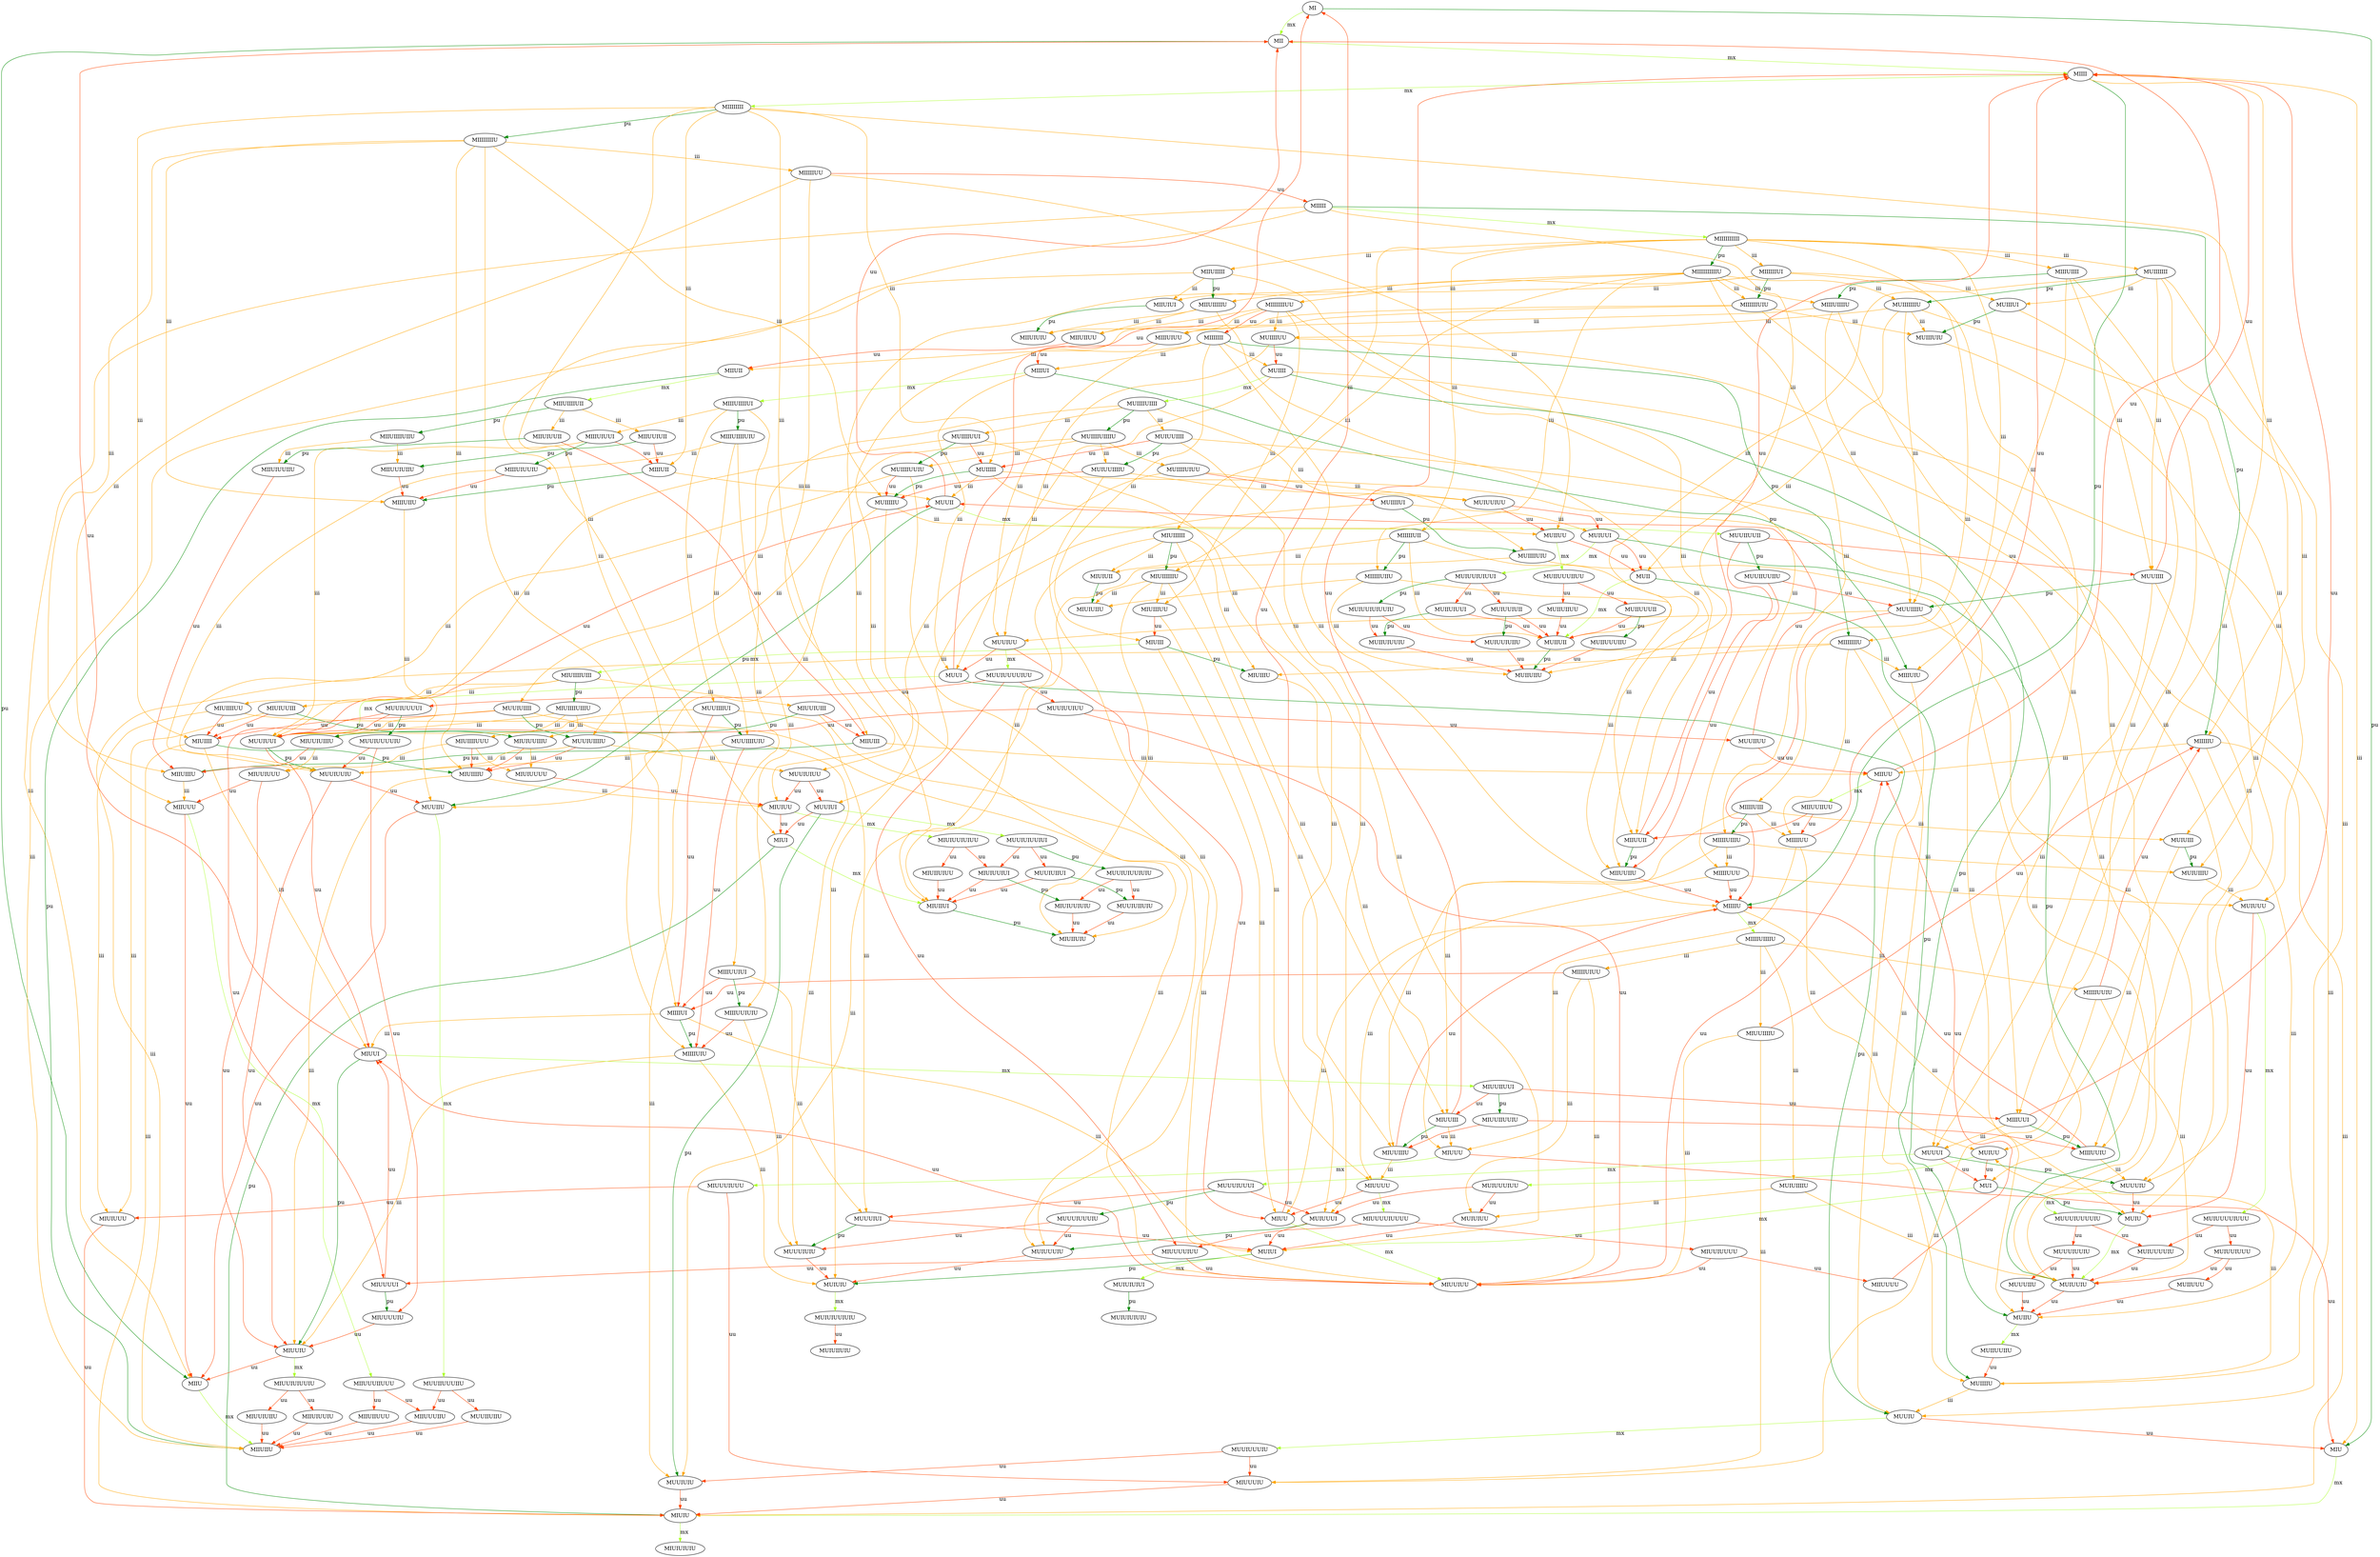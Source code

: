 digraph G {
	MI -> MII [label = mx,  color = greenyellow, labelfontcolor = greenyellow];
	MI -> MIU [label = pu,  color = green4,      labelfontcolor = green4];
	MII -> MIIII [label = mx,  color = greenyellow, labelfontcolor = greenyellow];
	MII -> MIIU [label = pu,  color = green4,      labelfontcolor = green4];
	MIIII -> MIIIIIIII [label = mx,  color = greenyellow, labelfontcolor = greenyellow];
	MIIII -> MIIIIU [label = pu,  color = green4,      labelfontcolor = green4];
	MIIII -> MIU [label = iii, color = orange,      labelfontcolor = orange];
	MIIII -> MUI [label = iii, color = orange,      labelfontcolor = orange];
	MIIIII -> MIIIIIIIIII [label = mx,  color = greenyellow, labelfontcolor = greenyellow];
	MIIIII -> MIIIIIU [label = pu,  color = green4,      labelfontcolor = green4];
	MIIIII -> MIIU [label = iii, color = orange,      labelfontcolor = orange];
	MIIIII -> MIUI [label = iii, color = orange,      labelfontcolor = orange];
	MIIIII -> MUII [label = iii, color = orange,      labelfontcolor = orange];
	MIIIIIII -> MIIIIIIIU [label = pu,  color = green4,      labelfontcolor = green4];
	MIIIIIII -> MIIIIU [label = iii, color = orange,      labelfontcolor = orange];
	MIIIIIII -> MIIIUI [label = iii, color = orange,      labelfontcolor = orange];
	MIIIIIII -> MIIUII [label = iii, color = orange,      labelfontcolor = orange];
	MIIIIIII -> MIUIII [label = iii, color = orange,      labelfontcolor = orange];
	MIIIIIII -> MUIIII [label = iii, color = orange,      labelfontcolor = orange];
	MIIIIIIII -> MIIIIIIIIU [label = pu,  color = green4,      labelfontcolor = green4];
	MIIIIIIII -> MIIIIIU [label = iii, color = orange,      labelfontcolor = orange];
	MIIIIIIII -> MIIIIUI [label = iii, color = orange,      labelfontcolor = orange];
	MIIIIIIII -> MIIIUII [label = iii, color = orange,      labelfontcolor = orange];
	MIIIIIIII -> MIIUIII [label = iii, color = orange,      labelfontcolor = orange];
	MIIIIIIII -> MIUIIII [label = iii, color = orange,      labelfontcolor = orange];
	MIIIIIIII -> MUIIIII [label = iii, color = orange,      labelfontcolor = orange];
	MIIIIIIIIII -> MIIIIIIIIIIU [label = pu,  color = green4,      labelfontcolor = green4];
	MIIIIIIIIII -> MIIIIIIIU [label = iii, color = orange,      labelfontcolor = orange];
	MIIIIIIIIII -> MIIIIIIUI [label = iii, color = orange,      labelfontcolor = orange];
	MIIIIIIIIII -> MIIIIIUII [label = iii, color = orange,      labelfontcolor = orange];
	MIIIIIIIIII -> MIIIIUIII [label = iii, color = orange,      labelfontcolor = orange];
	MIIIIIIIIII -> MIIIUIIII [label = iii, color = orange,      labelfontcolor = orange];
	MIIIIIIIIII -> MIIUIIIII [label = iii, color = orange,      labelfontcolor = orange];
	MIIIIIIIIII -> MIUIIIIII [label = iii, color = orange,      labelfontcolor = orange];
	MIIIIIIIIII -> MUIIIIIII [label = iii, color = orange,      labelfontcolor = orange];
	MIIIIIIIIIIU -> MIIIIIIIUU [label = iii, color = orange,      labelfontcolor = orange];
	MIIIIIIIIIIU -> MIIIIIIUIU [label = iii, color = orange,      labelfontcolor = orange];
	MIIIIIIIIIIU -> MIIIIIUIIU [label = iii, color = orange,      labelfontcolor = orange];
	MIIIIIIIIIIU -> MIIIIUIIIU [label = iii, color = orange,      labelfontcolor = orange];
	MIIIIIIIIIIU -> MIIIUIIIIU [label = iii, color = orange,      labelfontcolor = orange];
	MIIIIIIIIIIU -> MIIUIIIIIU [label = iii, color = orange,      labelfontcolor = orange];
	MIIIIIIIIIIU -> MIUIIIIIIU [label = iii, color = orange,      labelfontcolor = orange];
	MIIIIIIIIIIU -> MUIIIIIIIU [label = iii, color = orange,      labelfontcolor = orange];
	MIIIIIIIIU -> MIIIIIUU [label = iii, color = orange,      labelfontcolor = orange];
	MIIIIIIIIU -> MIIIIUIU [label = iii, color = orange,      labelfontcolor = orange];
	MIIIIIIIIU -> MIIIUIIU [label = iii, color = orange,      labelfontcolor = orange];
	MIIIIIIIIU -> MIIUIIIU [label = iii, color = orange,      labelfontcolor = orange];
	MIIIIIIIIU -> MIUIIIIU [label = iii, color = orange,      labelfontcolor = orange];
	MIIIIIIIIU -> MUIIIIIU [label = iii, color = orange,      labelfontcolor = orange];
	MIIIIIIIU -> MIIIIUU [label = iii, color = orange,      labelfontcolor = orange];
	MIIIIIIIU -> MIIIUIU [label = iii, color = orange,      labelfontcolor = orange];
	MIIIIIIIU -> MIIUIIU [label = iii, color = orange,      labelfontcolor = orange];
	MIIIIIIIU -> MIUIIIU [label = iii, color = orange,      labelfontcolor = orange];
	MIIIIIIIU -> MUIIIIU [label = iii, color = orange,      labelfontcolor = orange];
	MIIIIIIIUU -> MIIIIIII [label = uu,  color = orangered,   labelfontcolor = orangered];
	MIIIIIIIUU -> MIIIIUUU [label = iii, color = orange,      labelfontcolor = orange];
	MIIIIIIIUU -> MIIIUIUU [label = iii, color = orange,      labelfontcolor = orange];
	MIIIIIIIUU -> MIIUIIUU [label = iii, color = orange,      labelfontcolor = orange];
	MIIIIIIIUU -> MIUIIIUU [label = iii, color = orange,      labelfontcolor = orange];
	MIIIIIIIUU -> MUIIIIUU [label = iii, color = orange,      labelfontcolor = orange];
	MIIIIIIUI -> MIIIIIIUIU [label = pu,  color = green4,      labelfontcolor = green4];
	MIIIIIIUI -> MIIIUUI [label = iii, color = orange,      labelfontcolor = orange];
	MIIIIIIUI -> MIIUIUI [label = iii, color = orange,      labelfontcolor = orange];
	MIIIIIIUI -> MIUIIUI [label = iii, color = orange,      labelfontcolor = orange];
	MIIIIIIUI -> MUIIIUI [label = iii, color = orange,      labelfontcolor = orange];
	MIIIIIIUIU -> MIIIUUIU [label = iii, color = orange,      labelfontcolor = orange];
	MIIIIIIUIU -> MIIUIUIU [label = iii, color = orange,      labelfontcolor = orange];
	MIIIIIIUIU -> MIUIIUIU [label = iii, color = orange,      labelfontcolor = orange];
	MIIIIIIUIU -> MUIIIUIU [label = iii, color = orange,      labelfontcolor = orange];
	MIIIIIU -> MIIUU [label = iii, color = orange,      labelfontcolor = orange];
	MIIIIIU -> MIUIU [label = iii, color = orange,      labelfontcolor = orange];
	MIIIIIU -> MUIIU [label = iii, color = orange,      labelfontcolor = orange];
	MIIIIIUII -> MIIIIIUIIU [label = pu,  color = green4,      labelfontcolor = green4];
	MIIIIIUII -> MIIUUII [label = iii, color = orange,      labelfontcolor = orange];
	MIIIIIUII -> MIUIUII [label = iii, color = orange,      labelfontcolor = orange];
	MIIIIIUII -> MUIIUII [label = iii, color = orange,      labelfontcolor = orange];
	MIIIIIUIIU -> MIIUUIIU [label = iii, color = orange,      labelfontcolor = orange];
	MIIIIIUIIU -> MIUIUIIU [label = iii, color = orange,      labelfontcolor = orange];
	MIIIIIUIIU -> MUIIUIIU [label = iii, color = orange,      labelfontcolor = orange];
	MIIIIIUU -> MIIIII [label = uu,  color = orangered,   labelfontcolor = orangered];
	MIIIIIUU -> MIIUUU [label = iii, color = orange,      labelfontcolor = orange];
	MIIIIIUU -> MIUIUU [label = iii, color = orange,      labelfontcolor = orange];
	MIIIIIUU -> MUIIUU [label = iii, color = orange,      labelfontcolor = orange];
	MIIIIU -> MIIIIUIIIIU [label = mx,  color = greenyellow, labelfontcolor = greenyellow];
	MIIIIU -> MIUU [label = iii, color = orange,      labelfontcolor = orange];
	MIIIIU -> MUIU [label = iii, color = orange,      labelfontcolor = orange];
	MIIIIUI -> MIIIIUIU [label = pu,  color = green4,      labelfontcolor = green4];
	MIIIIUI -> MIUUI [label = iii, color = orange,      labelfontcolor = orange];
	MIIIIUI -> MUIUI [label = iii, color = orange,      labelfontcolor = orange];
	MIIIIUIII -> MIIIIUIIIU [label = pu,  color = green4,      labelfontcolor = green4];
	MIIIIUIII -> MIIIIUU [label = iii, color = orange,      labelfontcolor = orange];
	MIIIIUIII -> MIUUIII [label = iii, color = orange,      labelfontcolor = orange];
	MIIIIUIII -> MUIUIII [label = iii, color = orange,      labelfontcolor = orange];
	MIIIIUIIIIU -> MIIIIUIUU [label = iii, color = orange,      labelfontcolor = orange];
	MIIIIUIIIIU -> MIIIIUUIU [label = iii, color = orange,      labelfontcolor = orange];
	MIIIIUIIIIU -> MIUUIIIIU [label = iii, color = orange,      labelfontcolor = orange];
	MIIIIUIIIIU -> MUIUIIIIU [label = iii, color = orange,      labelfontcolor = orange];
	MIIIIUIIIU -> MIIIIUUU [label = iii, color = orange,      labelfontcolor = orange];
	MIIIIUIIIU -> MIUUIIIU [label = iii, color = orange,      labelfontcolor = orange];
	MIIIIUIIIU -> MUIUIIIU [label = iii, color = orange,      labelfontcolor = orange];
	MIIIIUIU -> MIUUIU [label = iii, color = orange,      labelfontcolor = orange];
	MIIIIUIU -> MUIUIU [label = iii, color = orange,      labelfontcolor = orange];
	MIIIIUIUU -> MIIIIUI [label = uu,  color = orangered,   labelfontcolor = orangered];
	MIIIIUIUU -> MIUUIUU [label = iii, color = orange,      labelfontcolor = orange];
	MIIIIUIUU -> MUIUIUU [label = iii, color = orange,      labelfontcolor = orange];
	MIIIIUU -> MIIII [label = uu,  color = orangered,   labelfontcolor = orangered];
	MIIIIUU -> MIUUU [label = iii, color = orange,      labelfontcolor = orange];
	MIIIIUU -> MUIUU [label = iii, color = orange,      labelfontcolor = orange];
	MIIIIUUIU -> MIIIIIU [label = uu,  color = orangered,   labelfontcolor = orangered];
	MIIIIUUIU -> MIUUUIU [label = iii, color = orange,      labelfontcolor = orange];
	MIIIIUUIU -> MUIUUIU [label = iii, color = orange,      labelfontcolor = orange];
	MIIIIUUU -> MIIIIU [label = uu,  color = orangered,   labelfontcolor = orangered];
	MIIIIUUU -> MIUUUU [label = iii, color = orange,      labelfontcolor = orange];
	MIIIIUUU -> MUIUUU [label = iii, color = orange,      labelfontcolor = orange];
	MIIIUI -> MIIIUIIIIUI [label = mx,  color = greenyellow, labelfontcolor = greenyellow];
	MIIIUI -> MIIIUIU [label = pu,  color = green4,      labelfontcolor = green4];
	MIIIUI -> MUUI [label = iii, color = orange,      labelfontcolor = orange];
	MIIIUII -> MIIIUIIU [label = pu,  color = green4,      labelfontcolor = green4];
	MIIIUII -> MUUII [label = iii, color = orange,      labelfontcolor = orange];
	MIIIUIIII -> MIIIUIIIIU [label = pu,  color = green4,      labelfontcolor = green4];
	MIIIUIIII -> MIIIUIU [label = iii, color = orange,      labelfontcolor = orange];
	MIIIUIIII -> MIIIUUI [label = iii, color = orange,      labelfontcolor = orange];
	MIIIUIIII -> MUUIIII [label = iii, color = orange,      labelfontcolor = orange];
	MIIIUIIIIU -> MIIIUIUU [label = iii, color = orange,      labelfontcolor = orange];
	MIIIUIIIIU -> MIIIUUIU [label = iii, color = orange,      labelfontcolor = orange];
	MIIIUIIIIU -> MUUIIIIU [label = iii, color = orange,      labelfontcolor = orange];
	MIIIUIIIIUI -> MIIIUIIIIUIU [label = pu,  color = green4,      labelfontcolor = green4];
	MIIIUIIIIUI -> MIIIUIUUI [label = iii, color = orange,      labelfontcolor = orange];
	MIIIUIIIIUI -> MIIIUUIUI [label = iii, color = orange,      labelfontcolor = orange];
	MIIIUIIIIUI -> MUUIIIIUI [label = iii, color = orange,      labelfontcolor = orange];
	MIIIUIIIIUIU -> MIIIUIUUIU [label = iii, color = orange,      labelfontcolor = orange];
	MIIIUIIIIUIU -> MIIIUUIUIU [label = iii, color = orange,      labelfontcolor = orange];
	MIIIUIIIIUIU -> MUUIIIIUIU [label = iii, color = orange,      labelfontcolor = orange];
	MIIIUIIU -> MUUIIU [label = iii, color = orange,      labelfontcolor = orange];
	MIIIUIU -> MUUIU [label = iii, color = orange,      labelfontcolor = orange];
	MIIIUIUU -> MIIIUI [label = uu,  color = orangered,   labelfontcolor = orangered];
	MIIIUIUU -> MUUIUU [label = iii, color = orange,      labelfontcolor = orange];
	MIIIUIUUI -> MIIIUII [label = uu,  color = orangered,   labelfontcolor = orangered];
	MIIIUIUUI -> MIIIUIUUIU [label = pu,  color = green4,      labelfontcolor = green4];
	MIIIUIUUI -> MUUIUUI [label = iii, color = orange,      labelfontcolor = orange];
	MIIIUIUUIU -> MIIIUIIU [label = uu,  color = orangered,   labelfontcolor = orangered];
	MIIIUIUUIU -> MUUIUUIU [label = iii, color = orange,      labelfontcolor = orange];
	MIIIUUI -> MIIII [label = uu,  color = orangered,   labelfontcolor = orangered];
	MIIIUUI -> MIIIUUIU [label = pu,  color = green4,      labelfontcolor = green4];
	MIIIUUI -> MUUUI [label = iii, color = orange,      labelfontcolor = orange];
	MIIIUUIU -> MIIIIU [label = uu,  color = orangered,   labelfontcolor = orangered];
	MIIIUUIU -> MUUUIU [label = iii, color = orange,      labelfontcolor = orange];
	MIIIUUIUI -> MIIIIUI [label = uu,  color = orangered,   labelfontcolor = orangered];
	MIIIUUIUI -> MIIIUUIUIU [label = pu,  color = green4,      labelfontcolor = green4];
	MIIIUUIUI -> MUUUIUI [label = iii, color = orange,      labelfontcolor = orange];
	MIIIUUIUIU -> MIIIIUIU [label = uu,  color = orangered,   labelfontcolor = orangered];
	MIIIUUIUIU -> MUUUIUIU [label = iii, color = orange,      labelfontcolor = orange];
	MIIU -> MIIUIIU [label = mx,  color = greenyellow, labelfontcolor = greenyellow];
	MIIUII -> MIIUIIIIUII [label = mx,  color = greenyellow, labelfontcolor = greenyellow];
	MIIUII -> MIIUIIU [label = pu,  color = green4,      labelfontcolor = green4];
	MIIUIII -> MIIUIIIU [label = pu,  color = green4,      labelfontcolor = green4];
	MIIUIII -> MIIUU [label = iii, color = orange,      labelfontcolor = orange];
	MIIUIIIII -> MIIUIIIIIU [label = pu,  color = green4,      labelfontcolor = green4];
	MIIUIIIII -> MIIUIIU [label = iii, color = orange,      labelfontcolor = orange];
	MIIUIIIII -> MIIUIUI [label = iii, color = orange,      labelfontcolor = orange];
	MIIUIIIII -> MIIUUII [label = iii, color = orange,      labelfontcolor = orange];
	MIIUIIIIIU -> MIIUIIUU [label = iii, color = orange,      labelfontcolor = orange];
	MIIUIIIIIU -> MIIUIUIU [label = iii, color = orange,      labelfontcolor = orange];
	MIIUIIIIIU -> MIIUUIIU [label = iii, color = orange,      labelfontcolor = orange];
	MIIUIIIIUII -> MIIUIIIIUIIU [label = pu,  color = green4,      labelfontcolor = green4];
	MIIUIIIIUII -> MIIUIUUII [label = iii, color = orange,      labelfontcolor = orange];
	MIIUIIIIUII -> MIIUUIUII [label = iii, color = orange,      labelfontcolor = orange];
	MIIUIIIIUIIU -> MIIUIUUIIU [label = iii, color = orange,      labelfontcolor = orange];
	MIIUIIIIUIIU -> MIIUUIUIIU [label = iii, color = orange,      labelfontcolor = orange];
	MIIUIIIU -> MIIUUU [label = iii, color = orange,      labelfontcolor = orange];
	MIIUIIUU -> MIIUII [label = uu,  color = orangered,   labelfontcolor = orangered];
	MIIUIIUUU -> MIIUIIU [label = uu,  color = orangered,   labelfontcolor = orangered];
	MIIUIUI -> MIIUIUIU [label = pu,  color = green4,      labelfontcolor = green4];
	MIIUIUUII -> MIIUIII [label = uu,  color = orangered,   labelfontcolor = orangered];
	MIIUIUUII -> MIIUIUUIIU [label = pu,  color = green4,      labelfontcolor = green4];
	MIIUIUUIIU -> MIIUIIIU [label = uu,  color = orangered,   labelfontcolor = orangered];
	MIIUIUUIU -> MIIUIIU [label = uu,  color = orangered,   labelfontcolor = orangered];
	MIIUU -> MII [label = uu,  color = orangered,   labelfontcolor = orangered];
	MIIUU -> MIIUUIIUU [label = mx,  color = greenyellow, labelfontcolor = greenyellow];
	MIIUUII -> MIIII [label = uu,  color = orangered,   labelfontcolor = orangered];
	MIIUUII -> MIIUUIIU [label = pu,  color = green4,      labelfontcolor = green4];
	MIIUUIIU -> MIIIIU [label = uu,  color = orangered,   labelfontcolor = orangered];
	MIIUUIIUU -> MIIIIUU [label = uu,  color = orangered,   labelfontcolor = orangered];
	MIIUUIIUU -> MIIUUII [label = uu,  color = orangered,   labelfontcolor = orangered];
	MIIUUIUII -> MIIIUII [label = uu,  color = orangered,   labelfontcolor = orangered];
	MIIUUIUII -> MIIUUIUIIU [label = pu,  color = green4,      labelfontcolor = green4];
	MIIUUIUIIU -> MIIIUIIU [label = uu,  color = orangered,   labelfontcolor = orangered];
	MIIUUU -> MIIU [label = uu,  color = orangered,   labelfontcolor = orangered];
	MIIUUU -> MIIUUUIIUUU [label = mx,  color = greenyellow, labelfontcolor = greenyellow];
	MIIUUUIIU -> MIIUIIU [label = uu,  color = orangered,   labelfontcolor = orangered];
	MIIUUUIIUUU -> MIIUIIUUU [label = uu,  color = orangered,   labelfontcolor = orangered];
	MIIUUUIIUUU -> MIIUUUIIU [label = uu,  color = orangered,   labelfontcolor = orangered];
	MIIUUUU -> MIIUU [label = uu,  color = orangered,   labelfontcolor = orangered];
	MIU -> MIUIU [label = mx,  color = greenyellow, labelfontcolor = greenyellow];
	MIUI -> MIUIIUI [label = mx,  color = greenyellow, labelfontcolor = greenyellow];
	MIUI -> MIUIU [label = pu,  color = green4,      labelfontcolor = green4];
	MIUIII -> MIUIIIIUIII [label = mx,  color = greenyellow, labelfontcolor = greenyellow];
	MIUIII -> MIUIIIU [label = pu,  color = green4,      labelfontcolor = green4];
	MIUIII -> MIUU [label = iii, color = orange,      labelfontcolor = orange];
	MIUIIII -> MIUIIIIU [label = pu,  color = green4,      labelfontcolor = green4];
	MIUIIII -> MIUIU [label = iii, color = orange,      labelfontcolor = orange];
	MIUIIII -> MIUUI [label = iii, color = orange,      labelfontcolor = orange];
	MIUIIIIII -> MIUIIIIIIU [label = pu,  color = green4,      labelfontcolor = green4];
	MIUIIIIII -> MIUIIIU [label = iii, color = orange,      labelfontcolor = orange];
	MIUIIIIII -> MIUIIUI [label = iii, color = orange,      labelfontcolor = orange];
	MIUIIIIII -> MIUIUII [label = iii, color = orange,      labelfontcolor = orange];
	MIUIIIIII -> MIUUIII [label = iii, color = orange,      labelfontcolor = orange];
	MIUIIIIIIU -> MIUIIIUU [label = iii, color = orange,      labelfontcolor = orange];
	MIUIIIIIIU -> MIUIIUIU [label = iii, color = orange,      labelfontcolor = orange];
	MIUIIIIIIU -> MIUIUIIU [label = iii, color = orange,      labelfontcolor = orange];
	MIUIIIIIIU -> MIUUIIIU [label = iii, color = orange,      labelfontcolor = orange];
	MIUIIIIU -> MIUIUU [label = iii, color = orange,      labelfontcolor = orange];
	MIUIIIIU -> MIUUIU [label = iii, color = orange,      labelfontcolor = orange];
	MIUIIIIUIII -> MIUIIIIUIIIU [label = pu,  color = green4,      labelfontcolor = green4];
	MIUIIIIUIII -> MIUIIIIUU [label = iii, color = orange,      labelfontcolor = orange];
	MIUIIIIUIII -> MIUIUUIII [label = iii, color = orange,      labelfontcolor = orange];
	MIUIIIIUIII -> MIUUIUIII [label = iii, color = orange,      labelfontcolor = orange];
	MIUIIIIUIIIU -> MIUIIIIUUU [label = iii, color = orange,      labelfontcolor = orange];
	MIUIIIIUIIIU -> MIUIUUIIIU [label = iii, color = orange,      labelfontcolor = orange];
	MIUIIIIUIIIU -> MIUUIUIIIU [label = iii, color = orange,      labelfontcolor = orange];
	MIUIIIIUU -> MIUIIII [label = uu,  color = orangered,   labelfontcolor = orangered];
	MIUIIIIUU -> MIUIUUU [label = iii, color = orange,      labelfontcolor = orange];
	MIUIIIIUU -> MIUUIUU [label = iii, color = orange,      labelfontcolor = orange];
	MIUIIIIUUU -> MIUIIIIU [label = uu,  color = orangered,   labelfontcolor = orangered];
	MIUIIIIUUU -> MIUIUUUU [label = iii, color = orange,      labelfontcolor = orange];
	MIUIIIIUUU -> MIUUIUUU [label = iii, color = orange,      labelfontcolor = orange];
	MIUIIIU -> MIUUU [label = iii, color = orange,      labelfontcolor = orange];
	MIUIIIUU -> MIUIII [label = uu,  color = orangered,   labelfontcolor = orangered];
	MIUIIIUU -> MIUUUU [label = iii, color = orange,      labelfontcolor = orange];
	MIUIIUI -> MIUIIUIU [label = pu,  color = green4,      labelfontcolor = green4];
	MIUIIUIUU -> MIUIIUI [label = uu,  color = orangered,   labelfontcolor = orangered];
	MIUIU -> MIUIUIUIU [label = mx,  color = greenyellow, labelfontcolor = greenyellow];
	MIUIUII -> MIUIUIIU [label = pu,  color = green4,      labelfontcolor = green4];
	MIUIUU -> MIUI [label = uu,  color = orangered,   labelfontcolor = orangered];
	MIUIUU -> MIUIUUIUIUU [label = mx,  color = greenyellow, labelfontcolor = greenyellow];
	MIUIUUIII -> MIUIIII [label = uu,  color = orangered,   labelfontcolor = orangered];
	MIUIUUIII -> MIUIUUIIIU [label = pu,  color = green4,      labelfontcolor = green4];
	MIUIUUIII -> MIUIUUU [label = iii, color = orange,      labelfontcolor = orange];
	MIUIUUIIIU -> MIUIIIIU [label = uu,  color = orangered,   labelfontcolor = orangered];
	MIUIUUIIIU -> MIUIUUUU [label = iii, color = orange,      labelfontcolor = orange];
	MIUIUUIUI -> MIUIIUI [label = uu,  color = orangered,   labelfontcolor = orangered];
	MIUIUUIUI -> MIUIUUIUIU [label = pu,  color = green4,      labelfontcolor = green4];
	MIUIUUIUIU -> MIUIIUIU [label = uu,  color = orangered,   labelfontcolor = orangered];
	MIUIUUIUIUU -> MIUIIUIUU [label = uu,  color = orangered,   labelfontcolor = orangered];
	MIUIUUIUIUU -> MIUIUUIUI [label = uu,  color = orangered,   labelfontcolor = orangered];
	MIUIUUU -> MIUIU [label = uu,  color = orangered,   labelfontcolor = orangered];
	MIUIUUUU -> MIUIUU [label = uu,  color = orangered,   labelfontcolor = orangered];
	MIUU -> MI [label = uu,  color = orangered,   labelfontcolor = orangered];
	MIUU -> MIUUIUU [label = mx,  color = greenyellow, labelfontcolor = greenyellow];
	MIUUI -> MII [label = uu,  color = orangered,   labelfontcolor = orangered];
	MIUUI -> MIUUIIUUI [label = mx,  color = greenyellow, labelfontcolor = greenyellow];
	MIUUI -> MIUUIU [label = pu,  color = green4,      labelfontcolor = green4];
	MIUUIII -> MIIII [label = uu,  color = orangered,   labelfontcolor = orangered];
	MIUUIII -> MIUUIIIU [label = pu,  color = green4,      labelfontcolor = green4];
	MIUUIII -> MIUUU [label = iii, color = orange,      labelfontcolor = orange];
	MIUUIIIIU -> MIIIIIU [label = uu,  color = orangered,   labelfontcolor = orangered];
	MIUUIIIIU -> MIUUIUU [label = iii, color = orange,      labelfontcolor = orange];
	MIUUIIIIU -> MIUUUIU [label = iii, color = orange,      labelfontcolor = orange];
	MIUUIIIU -> MIIIIU [label = uu,  color = orangered,   labelfontcolor = orangered];
	MIUUIIIU -> MIUUUU [label = iii, color = orange,      labelfontcolor = orange];
	MIUUIIUUI -> MIIIUUI [label = uu,  color = orangered,   labelfontcolor = orangered];
	MIUUIIUUI -> MIUUIII [label = uu,  color = orangered,   labelfontcolor = orangered];
	MIUUIIUUI -> MIUUIIUUIU [label = pu,  color = green4,      labelfontcolor = green4];
	MIUUIIUUIU -> MIIIUUIU [label = uu,  color = orangered,   labelfontcolor = orangered];
	MIUUIIUUIU -> MIUUIIIU [label = uu,  color = orangered,   labelfontcolor = orangered];
	MIUUIU -> MIIU [label = uu,  color = orangered,   labelfontcolor = orangered];
	MIUUIU -> MIUUIUIUUIU [label = mx,  color = greenyellow, labelfontcolor = greenyellow];
	MIUUIUIII -> MIIUIII [label = uu,  color = orangered,   labelfontcolor = orangered];
	MIUUIUIII -> MIUUIUIIIU [label = pu,  color = green4,      labelfontcolor = green4];
	MIUUIUIII -> MIUUIUU [label = iii, color = orange,      labelfontcolor = orange];
	MIUUIUIIIU -> MIIUIIIU [label = uu,  color = orangered,   labelfontcolor = orangered];
	MIUUIUIIIU -> MIUUIUUU [label = iii, color = orange,      labelfontcolor = orange];
	MIUUIUIIU -> MIIUIIU [label = uu,  color = orangered,   labelfontcolor = orangered];
	MIUUIUIUUIU -> MIIUIUUIU [label = uu,  color = orangered,   labelfontcolor = orangered];
	MIUUIUIUUIU -> MIUUIUIIU [label = uu,  color = orangered,   labelfontcolor = orangered];
	MIUUIUU -> MIIUU [label = uu,  color = orangered,   labelfontcolor = orangered];
	MIUUIUU -> MIUUI [label = uu,  color = orangered,   labelfontcolor = orangered];
	MIUUIUUU -> MIIUUU [label = uu,  color = orangered,   labelfontcolor = orangered];
	MIUUIUUU -> MIUUIU [label = uu,  color = orangered,   labelfontcolor = orangered];
	MIUUIUUUU -> MIIUUUU [label = uu,  color = orangered,   labelfontcolor = orangered];
	MIUUIUUUU -> MIUUIUU [label = uu,  color = orangered,   labelfontcolor = orangered];
	MIUUU -> MIU [label = uu,  color = orangered,   labelfontcolor = orangered];
	MIUUU -> MIUUUIUUU [label = mx,  color = greenyellow, labelfontcolor = greenyellow];
	MIUUUIU -> MIUIU [label = uu,  color = orangered,   labelfontcolor = orangered];
	MIUUUIUUU -> MIUIUUU [label = uu,  color = orangered,   labelfontcolor = orangered];
	MIUUUIUUU -> MIUUUIU [label = uu,  color = orangered,   labelfontcolor = orangered];
	MIUUUU -> MIUU [label = uu,  color = orangered,   labelfontcolor = orangered];
	MIUUUU -> MIUUUUIUUUU [label = mx,  color = greenyellow, labelfontcolor = greenyellow];
	MIUUUUI -> MIUUI [label = uu,  color = orangered,   labelfontcolor = orangered];
	MIUUUUI -> MIUUUUIU [label = pu,  color = green4,      labelfontcolor = green4];
	MIUUUUIU -> MIUUIU [label = uu,  color = orangered,   labelfontcolor = orangered];
	MIUUUUIUU -> MIUUIUU [label = uu,  color = orangered,   labelfontcolor = orangered];
	MIUUUUIUU -> MIUUUUI [label = uu,  color = orangered,   labelfontcolor = orangered];
	MIUUUUIUUUU -> MIUUIUUUU [label = uu,  color = orangered,   labelfontcolor = orangered];
	MIUUUUIUUUU -> MIUUUUIUU [label = uu,  color = orangered,   labelfontcolor = orangered];
	MUI -> MUIU [label = pu,  color = green4,      labelfontcolor = green4];
	MUI -> MUIUI [label = mx,  color = greenyellow, labelfontcolor = greenyellow];
	MUII -> MUIIU [label = pu,  color = green4,      labelfontcolor = green4];
	MUII -> MUIIUII [label = mx,  color = greenyellow, labelfontcolor = greenyellow];
	MUIIII -> MUIIIIU [label = pu,  color = green4,      labelfontcolor = green4];
	MUIIII -> MUIIIIUIIII [label = mx,  color = greenyellow, labelfontcolor = greenyellow];
	MUIIII -> MUIU [label = iii, color = orange,      labelfontcolor = orange];
	MUIIII -> MUUI [label = iii, color = orange,      labelfontcolor = orange];
	MUIIIII -> MUIIIIIU [label = pu,  color = green4,      labelfontcolor = green4];
	MUIIIII -> MUIIU [label = iii, color = orange,      labelfontcolor = orange];
	MUIIIII -> MUIUI [label = iii, color = orange,      labelfontcolor = orange];
	MUIIIII -> MUUII [label = iii, color = orange,      labelfontcolor = orange];
	MUIIIIIII -> MUIIIIIIIU [label = pu,  color = green4,      labelfontcolor = green4];
	MUIIIIIII -> MUIIIIU [label = iii, color = orange,      labelfontcolor = orange];
	MUIIIIIII -> MUIIIUI [label = iii, color = orange,      labelfontcolor = orange];
	MUIIIIIII -> MUIIUII [label = iii, color = orange,      labelfontcolor = orange];
	MUIIIIIII -> MUIUIII [label = iii, color = orange,      labelfontcolor = orange];
	MUIIIIIII -> MUUIIII [label = iii, color = orange,      labelfontcolor = orange];
	MUIIIIIIIU -> MUIIIIUU [label = iii, color = orange,      labelfontcolor = orange];
	MUIIIIIIIU -> MUIIIUIU [label = iii, color = orange,      labelfontcolor = orange];
	MUIIIIIIIU -> MUIIUIIU [label = iii, color = orange,      labelfontcolor = orange];
	MUIIIIIIIU -> MUIUIIIU [label = iii, color = orange,      labelfontcolor = orange];
	MUIIIIIIIU -> MUUIIIIU [label = iii, color = orange,      labelfontcolor = orange];
	MUIIIIIU -> MUIIUU [label = iii, color = orange,      labelfontcolor = orange];
	MUIIIIIU -> MUIUIU [label = iii, color = orange,      labelfontcolor = orange];
	MUIIIIIU -> MUUIIU [label = iii, color = orange,      labelfontcolor = orange];
	MUIIIIU -> MUIUU [label = iii, color = orange,      labelfontcolor = orange];
	MUIIIIU -> MUUIU [label = iii, color = orange,      labelfontcolor = orange];
	MUIIIIUI -> MUIIIIUIU [label = pu,  color = green4,      labelfontcolor = green4];
	MUIIIIUI -> MUIUUI [label = iii, color = orange,      labelfontcolor = orange];
	MUIIIIUI -> MUUIUI [label = iii, color = orange,      labelfontcolor = orange];
	MUIIIIUIIII -> MUIIIIUIIIIU [label = pu,  color = green4,      labelfontcolor = green4];
	MUIIIIUIIII -> MUIIIIUIU [label = iii, color = orange,      labelfontcolor = orange];
	MUIIIIUIIII -> MUIIIIUUI [label = iii, color = orange,      labelfontcolor = orange];
	MUIIIIUIIII -> MUIUUIIII [label = iii, color = orange,      labelfontcolor = orange];
	MUIIIIUIIII -> MUUIUIIII [label = iii, color = orange,      labelfontcolor = orange];
	MUIIIIUIIIIU -> MUIIIIUIUU [label = iii, color = orange,      labelfontcolor = orange];
	MUIIIIUIIIIU -> MUIIIIUUIU [label = iii, color = orange,      labelfontcolor = orange];
	MUIIIIUIIIIU -> MUIUUIIIIU [label = iii, color = orange,      labelfontcolor = orange];
	MUIIIIUIIIIU -> MUUIUIIIIU [label = iii, color = orange,      labelfontcolor = orange];
	MUIIIIUIU -> MUIUUIU [label = iii, color = orange,      labelfontcolor = orange];
	MUIIIIUIU -> MUUIUIU [label = iii, color = orange,      labelfontcolor = orange];
	MUIIIIUIUU -> MUIIIIUI [label = uu,  color = orangered,   labelfontcolor = orangered];
	MUIIIIUIUU -> MUIUUIUU [label = iii, color = orange,      labelfontcolor = orange];
	MUIIIIUIUU -> MUUIUIUU [label = iii, color = orange,      labelfontcolor = orange];
	MUIIIIUU -> MUIIII [label = uu,  color = orangered,   labelfontcolor = orangered];
	MUIIIIUU -> MUIUUU [label = iii, color = orange,      labelfontcolor = orange];
	MUIIIIUU -> MUUIUU [label = iii, color = orange,      labelfontcolor = orange];
	MUIIIIUUI -> MUIIIII [label = uu,  color = orangered,   labelfontcolor = orangered];
	MUIIIIUUI -> MUIIIIUUIU [label = pu,  color = green4,      labelfontcolor = green4];
	MUIIIIUUI -> MUIUUUI [label = iii, color = orange,      labelfontcolor = orange];
	MUIIIIUUI -> MUUIUUI [label = iii, color = orange,      labelfontcolor = orange];
	MUIIIIUUIU -> MUIIIIIU [label = uu,  color = orangered,   labelfontcolor = orangered];
	MUIIIIUUIU -> MUIUUUIU [label = iii, color = orange,      labelfontcolor = orange];
	MUIIIIUUIU -> MUUIUUIU [label = iii, color = orange,      labelfontcolor = orange];
	MUIIIUI -> MUIIIUIU [label = pu,  color = green4,      labelfontcolor = green4];
	MUIIIUI -> MUUUI [label = iii, color = orange,      labelfontcolor = orange];
	MUIIIUIU -> MUUUIU [label = iii, color = orange,      labelfontcolor = orange];
	MUIIU -> MUIIUUIIU [label = mx,  color = greenyellow, labelfontcolor = greenyellow];
	MUIIUII -> MUIIUIIU [label = pu,  color = green4,      labelfontcolor = green4];
	MUIIUIIUU -> MUIIUII [label = uu,  color = orangered,   labelfontcolor = orangered];
	MUIIUIUUI -> MUIIUII [label = uu,  color = orangered,   labelfontcolor = orangered];
	MUIIUIUUI -> MUIIUIUUIU [label = pu,  color = green4,      labelfontcolor = green4];
	MUIIUIUUIU -> MUIIUIIU [label = uu,  color = orangered,   labelfontcolor = orangered];
	MUIIUU -> MUII [label = uu,  color = orangered,   labelfontcolor = orangered];
	MUIIUU -> MUIIUUUIIUU [label = mx,  color = greenyellow, labelfontcolor = greenyellow];
	MUIIUUIIU -> MUIIIIU [label = uu,  color = orangered,   labelfontcolor = orangered];
	MUIIUUU -> MUIIU [label = uu,  color = orangered,   labelfontcolor = orangered];
	MUIIUUUII -> MUIIUII [label = uu,  color = orangered,   labelfontcolor = orangered];
	MUIIUUUII -> MUIIUUUIIU [label = pu,  color = green4,      labelfontcolor = green4];
	MUIIUUUIIU -> MUIIUIIU [label = uu,  color = orangered,   labelfontcolor = orangered];
	MUIIUUUIIUU -> MUIIUIIUU [label = uu,  color = orangered,   labelfontcolor = orangered];
	MUIIUUUIIUU -> MUIIUUUII [label = uu,  color = orangered,   labelfontcolor = orangered];
	MUIU -> MUIUUIU [label = mx,  color = greenyellow, labelfontcolor = greenyellow];
	MUIUI -> MUIUIU [label = pu,  color = green4,      labelfontcolor = green4];
	MUIUI -> MUIUIUIUI [label = mx,  color = greenyellow, labelfontcolor = greenyellow];
	MUIUIII -> MUIUIIIU [label = pu,  color = green4,      labelfontcolor = green4];
	MUIUIII -> MUIUU [label = iii, color = orange,      labelfontcolor = orange];
	MUIUIIIIU -> MUIUIUU [label = iii, color = orange,      labelfontcolor = orange];
	MUIUIIIIU -> MUIUUIU [label = iii, color = orange,      labelfontcolor = orange];
	MUIUIIIU -> MUIUUU [label = iii, color = orange,      labelfontcolor = orange];
	MUIUIU -> MUIUIUUIUIU [label = mx,  color = greenyellow, labelfontcolor = greenyellow];
	MUIUIUIUI -> MUIUIUIUIU [label = pu,  color = green4,      labelfontcolor = green4];
	MUIUIUU -> MUIUI [label = uu,  color = orangered,   labelfontcolor = orangered];
	MUIUIUUIUIU -> MUIUIIUIU [label = uu,  color = orangered,   labelfontcolor = orangered];
	MUIUU -> MUI [label = uu,  color = orangered,   labelfontcolor = orangered];
	MUIUU -> MUIUUUIUU [label = mx,  color = greenyellow, labelfontcolor = greenyellow];
	MUIUUI -> MUII [label = uu,  color = orangered,   labelfontcolor = orangered];
	MUIUUI -> MUIUUIU [label = pu,  color = green4,      labelfontcolor = green4];
	MUIUUI -> MUIUUIUIUUI [label = mx,  color = greenyellow, labelfontcolor = greenyellow];
	MUIUUIIII -> MUIIIII [label = uu,  color = orangered,   labelfontcolor = orangered];
	MUIUUIIII -> MUIUUIIIIU [label = pu,  color = green4,      labelfontcolor = green4];
	MUIUUIIII -> MUIUUIU [label = iii, color = orange,      labelfontcolor = orange];
	MUIUUIIII -> MUIUUUI [label = iii, color = orange,      labelfontcolor = orange];
	MUIUUIIIIU -> MUIIIIIU [label = uu,  color = orangered,   labelfontcolor = orangered];
	MUIUUIIIIU -> MUIUUIUU [label = iii, color = orange,      labelfontcolor = orange];
	MUIUUIIIIU -> MUIUUUIU [label = iii, color = orange,      labelfontcolor = orange];
	MUIUUIU -> MUIIU [label = uu,  color = orangered,   labelfontcolor = orangered];
	MUIUUIUII -> MUIIUII [label = uu,  color = orangered,   labelfontcolor = orangered];
	MUIUUIUII -> MUIUUIUIIU [label = pu,  color = green4,      labelfontcolor = green4];
	MUIUUIUIIU -> MUIIUIIU [label = uu,  color = orangered,   labelfontcolor = orangered];
	MUIUUIUIUUI -> MUIIUIUUI [label = uu,  color = orangered,   labelfontcolor = orangered];
	MUIUUIUIUUI -> MUIUUIUII [label = uu,  color = orangered,   labelfontcolor = orangered];
	MUIUUIUIUUI -> MUIUUIUIUUIU [label = pu,  color = green4,      labelfontcolor = green4];
	MUIUUIUIUUIU -> MUIIUIUUIU [label = uu,  color = orangered,   labelfontcolor = orangered];
	MUIUUIUIUUIU -> MUIUUIUIIU [label = uu,  color = orangered,   labelfontcolor = orangered];
	MUIUUIUU -> MUIIUU [label = uu,  color = orangered,   labelfontcolor = orangered];
	MUIUUIUU -> MUIUUI [label = uu,  color = orangered,   labelfontcolor = orangered];
	MUIUUIUUU -> MUIIUUU [label = uu,  color = orangered,   labelfontcolor = orangered];
	MUIUUIUUU -> MUIUUIU [label = uu,  color = orangered,   labelfontcolor = orangered];
	MUIUUU -> MUIU [label = uu,  color = orangered,   labelfontcolor = orangered];
	MUIUUU -> MUIUUUUIUUU [label = mx,  color = greenyellow, labelfontcolor = greenyellow];
	MUIUUUI -> MUIUI [label = uu,  color = orangered,   labelfontcolor = orangered];
	MUIUUUI -> MUIUUUIU [label = pu,  color = green4,      labelfontcolor = green4];
	MUIUUUIU -> MUIUIU [label = uu,  color = orangered,   labelfontcolor = orangered];
	MUIUUUIUU -> MUIUIUU [label = uu,  color = orangered,   labelfontcolor = orangered];
	MUIUUUIUU -> MUIUUUI [label = uu,  color = orangered,   labelfontcolor = orangered];
	MUIUUUUIU -> MUIUUIU [label = uu,  color = orangered,   labelfontcolor = orangered];
	MUIUUUUIUUU -> MUIUUIUUU [label = uu,  color = orangered,   labelfontcolor = orangered];
	MUIUUUUIUUU -> MUIUUUUIU [label = uu,  color = orangered,   labelfontcolor = orangered];
	MUUI -> MI [label = uu,  color = orangered,   labelfontcolor = orangered];
	MUUI -> MUUIU [label = pu,  color = green4,      labelfontcolor = green4];
	MUUI -> MUUIUUI [label = mx,  color = greenyellow, labelfontcolor = greenyellow];
	MUUII -> MII [label = uu,  color = orangered,   labelfontcolor = orangered];
	MUUII -> MUUIIU [label = pu,  color = green4,      labelfontcolor = green4];
	MUUII -> MUUIIUUII [label = mx,  color = greenyellow, labelfontcolor = greenyellow];
	MUUIIII -> MIIII [label = uu,  color = orangered,   labelfontcolor = orangered];
	MUUIIII -> MUUIIIIU [label = pu,  color = green4,      labelfontcolor = green4];
	MUUIIII -> MUUIU [label = iii, color = orange,      labelfontcolor = orange];
	MUUIIII -> MUUUI [label = iii, color = orange,      labelfontcolor = orange];
	MUUIIIIU -> MIIIIU [label = uu,  color = orangered,   labelfontcolor = orangered];
	MUUIIIIU -> MUUIUU [label = iii, color = orange,      labelfontcolor = orange];
	MUUIIIIU -> MUUUIU [label = iii, color = orange,      labelfontcolor = orange];
	MUUIIIIUI -> MIIIIUI [label = uu,  color = orangered,   labelfontcolor = orangered];
	MUUIIIIUI -> MUUIIIIUIU [label = pu,  color = green4,      labelfontcolor = green4];
	MUUIIIIUI -> MUUIUUI [label = iii, color = orange,      labelfontcolor = orange];
	MUUIIIIUI -> MUUUIUI [label = iii, color = orange,      labelfontcolor = orange];
	MUUIIIIUIU -> MIIIIUIU [label = uu,  color = orangered,   labelfontcolor = orangered];
	MUUIIIIUIU -> MUUIUUIU [label = iii, color = orange,      labelfontcolor = orange];
	MUUIIIIUIU -> MUUUIUIU [label = iii, color = orange,      labelfontcolor = orange];
	MUUIIU -> MIIU [label = uu,  color = orangered,   labelfontcolor = orangered];
	MUUIIU -> MUUIIUUUIIU [label = mx,  color = greenyellow, labelfontcolor = greenyellow];
	MUUIIUIIU -> MIIUIIU [label = uu,  color = orangered,   labelfontcolor = orangered];
	MUUIIUU -> MIIUU [label = uu,  color = orangered,   labelfontcolor = orangered];
	MUUIIUU -> MUUII [label = uu,  color = orangered,   labelfontcolor = orangered];
	MUUIIUUII -> MIIUUII [label = uu,  color = orangered,   labelfontcolor = orangered];
	MUUIIUUII -> MUUIIII [label = uu,  color = orangered,   labelfontcolor = orangered];
	MUUIIUUII -> MUUIIUUIIU [label = pu,  color = green4,      labelfontcolor = green4];
	MUUIIUUIIU -> MIIUUIIU [label = uu,  color = orangered,   labelfontcolor = orangered];
	MUUIIUUIIU -> MUUIIIIU [label = uu,  color = orangered,   labelfontcolor = orangered];
	MUUIIUUUIIU -> MIIUUUIIU [label = uu,  color = orangered,   labelfontcolor = orangered];
	MUUIIUUUIIU -> MUUIIUIIU [label = uu,  color = orangered,   labelfontcolor = orangered];
	MUUIU -> MIU [label = uu,  color = orangered,   labelfontcolor = orangered];
	MUUIU -> MUUIUUUIU [label = mx,  color = greenyellow, labelfontcolor = greenyellow];
	MUUIUI -> MIUI [label = uu,  color = orangered,   labelfontcolor = orangered];
	MUUIUI -> MUUIUIU [label = pu,  color = green4,      labelfontcolor = green4];
	MUUIUI -> MUUIUIUUIUI [label = mx,  color = greenyellow, labelfontcolor = greenyellow];
	MUUIUIIII -> MIUIIII [label = uu,  color = orangered,   labelfontcolor = orangered];
	MUUIUIIII -> MUUIUIIIIU [label = pu,  color = green4,      labelfontcolor = green4];
	MUUIUIIII -> MUUIUIU [label = iii, color = orange,      labelfontcolor = orange];
	MUUIUIIII -> MUUIUUI [label = iii, color = orange,      labelfontcolor = orange];
	MUUIUIIIIU -> MIUIIIIU [label = uu,  color = orangered,   labelfontcolor = orangered];
	MUUIUIIIIU -> MUUIUIUU [label = iii, color = orange,      labelfontcolor = orange];
	MUUIUIIIIU -> MUUIUUIU [label = iii, color = orange,      labelfontcolor = orange];
	MUUIUIIUI -> MIUIIUI [label = uu,  color = orangered,   labelfontcolor = orangered];
	MUUIUIIUI -> MUUIUIIUIU [label = pu,  color = green4,      labelfontcolor = green4];
	MUUIUIIUIU -> MIUIIUIU [label = uu,  color = orangered,   labelfontcolor = orangered];
	MUUIUIU -> MIUIU [label = uu,  color = orangered,   labelfontcolor = orangered];
	MUUIUIUU -> MIUIUU [label = uu,  color = orangered,   labelfontcolor = orangered];
	MUUIUIUU -> MUUIUI [label = uu,  color = orangered,   labelfontcolor = orangered];
	MUUIUIUUIUI -> MIUIUUIUI [label = uu,  color = orangered,   labelfontcolor = orangered];
	MUUIUIUUIUI -> MUUIUIIUI [label = uu,  color = orangered,   labelfontcolor = orangered];
	MUUIUIUUIUI -> MUUIUIUUIUIU [label = pu,  color = green4,      labelfontcolor = green4];
	MUUIUIUUIUIU -> MIUIUUIUIU [label = uu,  color = orangered,   labelfontcolor = orangered];
	MUUIUIUUIUIU -> MUUIUIIUIU [label = uu,  color = orangered,   labelfontcolor = orangered];
	MUUIUU -> MIUU [label = uu,  color = orangered,   labelfontcolor = orangered];
	MUUIUU -> MUUI [label = uu,  color = orangered,   labelfontcolor = orangered];
	MUUIUU -> MUUIUUUUIUU [label = mx,  color = greenyellow, labelfontcolor = greenyellow];
	MUUIUUI -> MIUUI [label = uu,  color = orangered,   labelfontcolor = orangered];
	MUUIUUI -> MUUII [label = uu,  color = orangered,   labelfontcolor = orangered];
	MUUIUUI -> MUUIUUIU [label = pu,  color = green4,      labelfontcolor = green4];
	MUUIUUIU -> MIUUIU [label = uu,  color = orangered,   labelfontcolor = orangered];
	MUUIUUIU -> MUUIIU [label = uu,  color = orangered,   labelfontcolor = orangered];
	MUUIUUIUU -> MIUUIUU [label = uu,  color = orangered,   labelfontcolor = orangered];
	MUUIUUIUU -> MUUIIUU [label = uu,  color = orangered,   labelfontcolor = orangered];
	MUUIUUIUU -> MUUIUUI [label = uu,  color = orangered,   labelfontcolor = orangered];
	MUUIUUUIU -> MIUUUIU [label = uu,  color = orangered,   labelfontcolor = orangered];
	MUUIUUUIU -> MUUIUIU [label = uu,  color = orangered,   labelfontcolor = orangered];
	MUUIUUUUI -> MIUUUUI [label = uu,  color = orangered,   labelfontcolor = orangered];
	MUUIUUUUI -> MUUIUUI [label = uu,  color = orangered,   labelfontcolor = orangered];
	MUUIUUUUI -> MUUIUUUUIU [label = pu,  color = green4,      labelfontcolor = green4];
	MUUIUUUUIU -> MIUUUUIU [label = uu,  color = orangered,   labelfontcolor = orangered];
	MUUIUUUUIU -> MUUIUUIU [label = uu,  color = orangered,   labelfontcolor = orangered];
	MUUIUUUUIUU -> MIUUUUIUU [label = uu,  color = orangered,   labelfontcolor = orangered];
	MUUIUUUUIUU -> MUUIUUIUU [label = uu,  color = orangered,   labelfontcolor = orangered];
	MUUIUUUUIUU -> MUUIUUUUI [label = uu,  color = orangered,   labelfontcolor = orangered];
	MUUUI -> MUI [label = uu,  color = orangered,   labelfontcolor = orangered];
	MUUUI -> MUUUIU [label = pu,  color = green4,      labelfontcolor = green4];
	MUUUI -> MUUUIUUUI [label = mx,  color = greenyellow, labelfontcolor = greenyellow];
	MUUUIIU -> MUIIU [label = uu,  color = orangered,   labelfontcolor = orangered];
	MUUUIU -> MUIU [label = uu,  color = orangered,   labelfontcolor = orangered];
	MUUUIU -> MUUUIUUUUIU [label = mx,  color = greenyellow, labelfontcolor = greenyellow];
	MUUUIUI -> MUIUI [label = uu,  color = orangered,   labelfontcolor = orangered];
	MUUUIUI -> MUUUIUIU [label = pu,  color = green4,      labelfontcolor = green4];
	MUUUIUIU -> MUIUIU [label = uu,  color = orangered,   labelfontcolor = orangered];
	MUUUIUUIU -> MUIUUIU [label = uu,  color = orangered,   labelfontcolor = orangered];
	MUUUIUUIU -> MUUUIIU [label = uu,  color = orangered,   labelfontcolor = orangered];
	MUUUIUUUI -> MUIUUUI [label = uu,  color = orangered,   labelfontcolor = orangered];
	MUUUIUUUI -> MUUUIUI [label = uu,  color = orangered,   labelfontcolor = orangered];
	MUUUIUUUI -> MUUUIUUUIU [label = pu,  color = green4,      labelfontcolor = green4];
	MUUUIUUUIU -> MUIUUUIU [label = uu,  color = orangered,   labelfontcolor = orangered];
	MUUUIUUUIU -> MUUUIUIU [label = uu,  color = orangered,   labelfontcolor = orangered];
	MUUUIUUUUIU -> MUIUUUUIU [label = uu,  color = orangered,   labelfontcolor = orangered];
	MUUUIUUUUIU -> MUUUIUUIU [label = uu,  color = orangered,   labelfontcolor = orangered];

}

